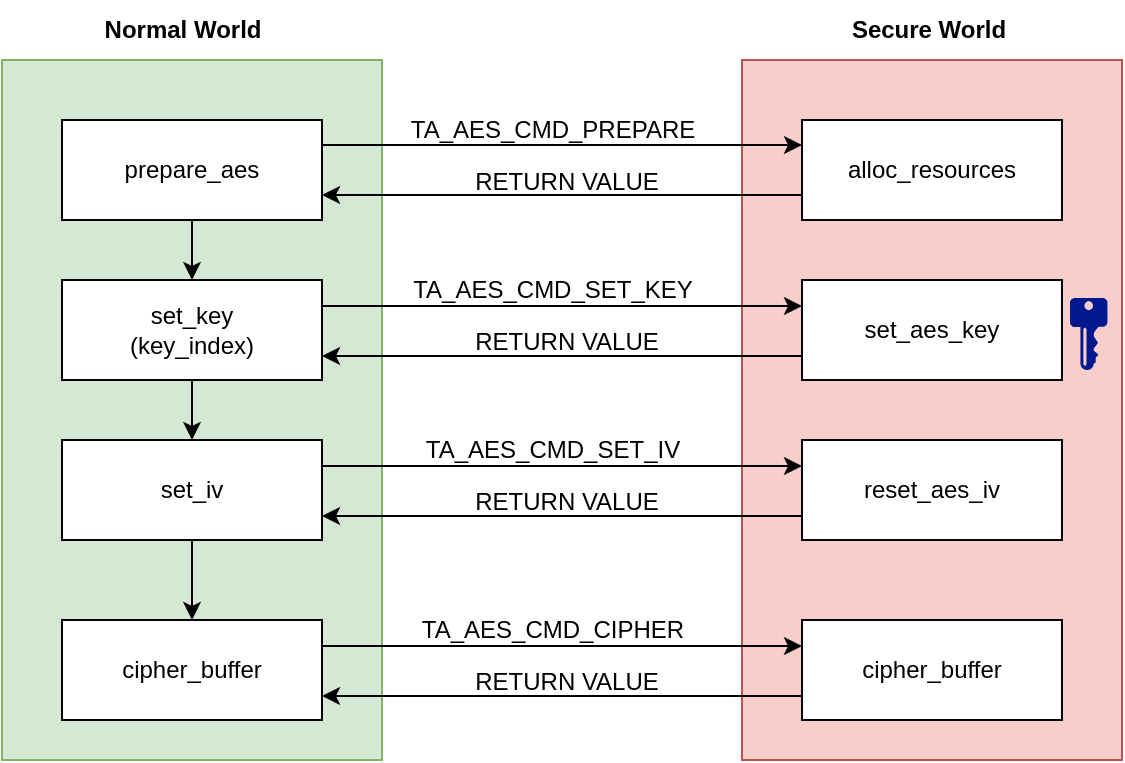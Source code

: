 <mxfile version="21.4.0" type="device">
  <diagram name="第 1 页" id="NQf1oFEIbeYWlejfgB4i">
    <mxGraphModel dx="1321" dy="947" grid="0" gridSize="10" guides="1" tooltips="1" connect="1" arrows="1" fold="1" page="1" pageScale="1" pageWidth="827" pageHeight="1169" math="0" shadow="0">
      <root>
        <mxCell id="0" />
        <mxCell id="1" parent="0" />
        <mxCell id="mPVHTogdolyzSZ91AU36-10" value="" style="rounded=0;whiteSpace=wrap;html=1;fillColor=#f8cecc;strokeColor=#b85450;" vertex="1" parent="1">
          <mxGeometry x="430" y="240" width="190" height="350" as="geometry" />
        </mxCell>
        <mxCell id="mPVHTogdolyzSZ91AU36-9" value="" style="rounded=0;whiteSpace=wrap;html=1;fillColor=#d5e8d4;strokeColor=#82b366;" vertex="1" parent="1">
          <mxGeometry x="60" y="240" width="190" height="350" as="geometry" />
        </mxCell>
        <mxCell id="mPVHTogdolyzSZ91AU36-14" style="edgeStyle=orthogonalEdgeStyle;rounded=0;orthogonalLoop=1;jettySize=auto;html=1;exitX=1;exitY=0.25;exitDx=0;exitDy=0;entryX=0;entryY=0.25;entryDx=0;entryDy=0;" edge="1" parent="1" source="mPVHTogdolyzSZ91AU36-1" target="mPVHTogdolyzSZ91AU36-5">
          <mxGeometry relative="1" as="geometry" />
        </mxCell>
        <mxCell id="mPVHTogdolyzSZ91AU36-33" style="edgeStyle=orthogonalEdgeStyle;rounded=0;orthogonalLoop=1;jettySize=auto;html=1;exitX=0.5;exitY=1;exitDx=0;exitDy=0;" edge="1" parent="1" source="mPVHTogdolyzSZ91AU36-1" target="mPVHTogdolyzSZ91AU36-2">
          <mxGeometry relative="1" as="geometry" />
        </mxCell>
        <mxCell id="mPVHTogdolyzSZ91AU36-1" value="prepare_aes" style="rounded=0;whiteSpace=wrap;html=1;" vertex="1" parent="1">
          <mxGeometry x="90" y="270" width="130" height="50" as="geometry" />
        </mxCell>
        <mxCell id="mPVHTogdolyzSZ91AU36-34" value="" style="edgeStyle=orthogonalEdgeStyle;rounded=0;orthogonalLoop=1;jettySize=auto;html=1;" edge="1" parent="1" source="mPVHTogdolyzSZ91AU36-2" target="mPVHTogdolyzSZ91AU36-3">
          <mxGeometry relative="1" as="geometry" />
        </mxCell>
        <mxCell id="mPVHTogdolyzSZ91AU36-2" value="set_key&lt;br&gt;(key_index)" style="rounded=0;whiteSpace=wrap;html=1;" vertex="1" parent="1">
          <mxGeometry x="90" y="350" width="130" height="50" as="geometry" />
        </mxCell>
        <mxCell id="mPVHTogdolyzSZ91AU36-35" style="edgeStyle=orthogonalEdgeStyle;rounded=0;orthogonalLoop=1;jettySize=auto;html=1;entryX=0.5;entryY=0;entryDx=0;entryDy=0;" edge="1" parent="1" source="mPVHTogdolyzSZ91AU36-3" target="mPVHTogdolyzSZ91AU36-4">
          <mxGeometry relative="1" as="geometry" />
        </mxCell>
        <mxCell id="mPVHTogdolyzSZ91AU36-3" value="set_iv" style="rounded=0;whiteSpace=wrap;html=1;" vertex="1" parent="1">
          <mxGeometry x="90" y="430" width="130" height="50" as="geometry" />
        </mxCell>
        <mxCell id="mPVHTogdolyzSZ91AU36-4" value="cipher_buffer" style="rounded=0;whiteSpace=wrap;html=1;" vertex="1" parent="1">
          <mxGeometry x="90" y="520" width="130" height="50" as="geometry" />
        </mxCell>
        <mxCell id="mPVHTogdolyzSZ91AU36-15" style="edgeStyle=orthogonalEdgeStyle;rounded=0;orthogonalLoop=1;jettySize=auto;html=1;exitX=0;exitY=0.75;exitDx=0;exitDy=0;entryX=1;entryY=0.75;entryDx=0;entryDy=0;" edge="1" parent="1" source="mPVHTogdolyzSZ91AU36-5" target="mPVHTogdolyzSZ91AU36-1">
          <mxGeometry relative="1" as="geometry" />
        </mxCell>
        <mxCell id="mPVHTogdolyzSZ91AU36-5" value="alloc_resources" style="rounded=0;whiteSpace=wrap;html=1;" vertex="1" parent="1">
          <mxGeometry x="460" y="270" width="130" height="50" as="geometry" />
        </mxCell>
        <mxCell id="mPVHTogdolyzSZ91AU36-6" value="set_aes_key" style="rounded=0;whiteSpace=wrap;html=1;" vertex="1" parent="1">
          <mxGeometry x="460" y="350" width="130" height="50" as="geometry" />
        </mxCell>
        <mxCell id="mPVHTogdolyzSZ91AU36-7" value="reset_aes_iv" style="rounded=0;whiteSpace=wrap;html=1;" vertex="1" parent="1">
          <mxGeometry x="460" y="430" width="130" height="50" as="geometry" />
        </mxCell>
        <mxCell id="mPVHTogdolyzSZ91AU36-8" value="cipher_buffer" style="rounded=0;whiteSpace=wrap;html=1;" vertex="1" parent="1">
          <mxGeometry x="460" y="520" width="130" height="50" as="geometry" />
        </mxCell>
        <mxCell id="mPVHTogdolyzSZ91AU36-11" value="Normal World" style="text;html=1;align=center;verticalAlign=middle;resizable=0;points=[];autosize=1;strokeColor=none;fillColor=none;fontStyle=1" vertex="1" parent="1">
          <mxGeometry x="100" y="210" width="100" height="30" as="geometry" />
        </mxCell>
        <mxCell id="mPVHTogdolyzSZ91AU36-12" value="Secure World" style="text;html=1;align=center;verticalAlign=middle;resizable=0;points=[];autosize=1;strokeColor=none;fillColor=none;fontStyle=1" vertex="1" parent="1">
          <mxGeometry x="473" y="210" width="100" height="30" as="geometry" />
        </mxCell>
        <mxCell id="mPVHTogdolyzSZ91AU36-17" value="TA_AES_CMD_PREPARE" style="text;html=1;align=center;verticalAlign=middle;resizable=0;points=[];autosize=1;strokeColor=none;fillColor=none;" vertex="1" parent="1">
          <mxGeometry x="250" y="260" width="170" height="30" as="geometry" />
        </mxCell>
        <mxCell id="mPVHTogdolyzSZ91AU36-18" value="RETURN VALUE" style="text;html=1;align=center;verticalAlign=middle;resizable=0;points=[];autosize=1;strokeColor=none;fillColor=none;" vertex="1" parent="1">
          <mxGeometry x="282" y="286" width="120" height="30" as="geometry" />
        </mxCell>
        <mxCell id="mPVHTogdolyzSZ91AU36-19" style="edgeStyle=orthogonalEdgeStyle;rounded=0;orthogonalLoop=1;jettySize=auto;html=1;exitX=1;exitY=0.25;exitDx=0;exitDy=0;entryX=0;entryY=0.25;entryDx=0;entryDy=0;" edge="1" parent="1">
          <mxGeometry relative="1" as="geometry">
            <mxPoint x="220" y="363" as="sourcePoint" />
            <mxPoint x="460" y="363" as="targetPoint" />
          </mxGeometry>
        </mxCell>
        <mxCell id="mPVHTogdolyzSZ91AU36-20" style="edgeStyle=orthogonalEdgeStyle;rounded=0;orthogonalLoop=1;jettySize=auto;html=1;exitX=0;exitY=0.75;exitDx=0;exitDy=0;entryX=1;entryY=0.75;entryDx=0;entryDy=0;" edge="1" parent="1">
          <mxGeometry relative="1" as="geometry">
            <mxPoint x="460" y="388" as="sourcePoint" />
            <mxPoint x="220" y="388" as="targetPoint" />
          </mxGeometry>
        </mxCell>
        <mxCell id="mPVHTogdolyzSZ91AU36-21" value="TA_AES_CMD_SET_KEY" style="text;html=1;align=center;verticalAlign=middle;resizable=0;points=[];autosize=1;strokeColor=none;fillColor=none;" vertex="1" parent="1">
          <mxGeometry x="255" y="340" width="160" height="30" as="geometry" />
        </mxCell>
        <mxCell id="mPVHTogdolyzSZ91AU36-22" value="RETURN VALUE" style="text;html=1;align=center;verticalAlign=middle;resizable=0;points=[];autosize=1;strokeColor=none;fillColor=none;" vertex="1" parent="1">
          <mxGeometry x="282" y="366" width="120" height="30" as="geometry" />
        </mxCell>
        <mxCell id="mPVHTogdolyzSZ91AU36-24" style="edgeStyle=orthogonalEdgeStyle;rounded=0;orthogonalLoop=1;jettySize=auto;html=1;exitX=1;exitY=0.25;exitDx=0;exitDy=0;entryX=0;entryY=0.25;entryDx=0;entryDy=0;" edge="1" parent="1">
          <mxGeometry relative="1" as="geometry">
            <mxPoint x="220" y="443" as="sourcePoint" />
            <mxPoint x="460" y="443" as="targetPoint" />
          </mxGeometry>
        </mxCell>
        <mxCell id="mPVHTogdolyzSZ91AU36-25" style="edgeStyle=orthogonalEdgeStyle;rounded=0;orthogonalLoop=1;jettySize=auto;html=1;exitX=0;exitY=0.75;exitDx=0;exitDy=0;entryX=1;entryY=0.75;entryDx=0;entryDy=0;" edge="1" parent="1">
          <mxGeometry relative="1" as="geometry">
            <mxPoint x="460" y="468" as="sourcePoint" />
            <mxPoint x="220" y="468" as="targetPoint" />
          </mxGeometry>
        </mxCell>
        <mxCell id="mPVHTogdolyzSZ91AU36-26" value="TA_AES_CMD_SET_IV" style="text;html=1;align=center;verticalAlign=middle;resizable=0;points=[];autosize=1;strokeColor=none;fillColor=none;" vertex="1" parent="1">
          <mxGeometry x="260" y="420" width="150" height="30" as="geometry" />
        </mxCell>
        <mxCell id="mPVHTogdolyzSZ91AU36-27" value="RETURN VALUE" style="text;html=1;align=center;verticalAlign=middle;resizable=0;points=[];autosize=1;strokeColor=none;fillColor=none;" vertex="1" parent="1">
          <mxGeometry x="282" y="446" width="120" height="30" as="geometry" />
        </mxCell>
        <mxCell id="mPVHTogdolyzSZ91AU36-29" style="edgeStyle=orthogonalEdgeStyle;rounded=0;orthogonalLoop=1;jettySize=auto;html=1;exitX=1;exitY=0.25;exitDx=0;exitDy=0;entryX=0;entryY=0.25;entryDx=0;entryDy=0;" edge="1" parent="1">
          <mxGeometry relative="1" as="geometry">
            <mxPoint x="220" y="533" as="sourcePoint" />
            <mxPoint x="460" y="533" as="targetPoint" />
          </mxGeometry>
        </mxCell>
        <mxCell id="mPVHTogdolyzSZ91AU36-30" style="edgeStyle=orthogonalEdgeStyle;rounded=0;orthogonalLoop=1;jettySize=auto;html=1;exitX=0;exitY=0.75;exitDx=0;exitDy=0;entryX=1;entryY=0.75;entryDx=0;entryDy=0;" edge="1" parent="1">
          <mxGeometry relative="1" as="geometry">
            <mxPoint x="460" y="558" as="sourcePoint" />
            <mxPoint x="220" y="558" as="targetPoint" />
          </mxGeometry>
        </mxCell>
        <mxCell id="mPVHTogdolyzSZ91AU36-31" value="TA_AES_CMD_CIPHER" style="text;html=1;align=center;verticalAlign=middle;resizable=0;points=[];autosize=1;strokeColor=none;fillColor=none;" vertex="1" parent="1">
          <mxGeometry x="260" y="510" width="150" height="30" as="geometry" />
        </mxCell>
        <mxCell id="mPVHTogdolyzSZ91AU36-32" value="RETURN VALUE" style="text;html=1;align=center;verticalAlign=middle;resizable=0;points=[];autosize=1;strokeColor=none;fillColor=none;" vertex="1" parent="1">
          <mxGeometry x="282" y="536" width="120" height="30" as="geometry" />
        </mxCell>
        <mxCell id="mPVHTogdolyzSZ91AU36-37" value="" style="sketch=0;aspect=fixed;pointerEvents=1;shadow=0;dashed=0;html=1;strokeColor=none;labelPosition=center;verticalLabelPosition=bottom;verticalAlign=top;align=center;fillColor=#00188D;shape=mxgraph.mscae.enterprise.key_permissions" vertex="1" parent="1">
          <mxGeometry x="594" y="359" width="18.72" height="36" as="geometry" />
        </mxCell>
      </root>
    </mxGraphModel>
  </diagram>
</mxfile>
